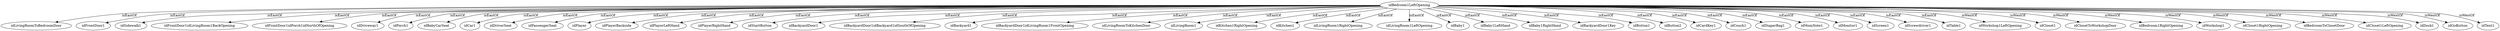 strict digraph  {
idBedroom1LeftOpening [node_type=entity_node];
idLivingRoomToBedroomDoor [node_type=entity_node];
idFrontDoor1 [node_type=entity_node];
idSidewalk1 [node_type=entity_node];
idFrontDoor1idLivingRoom1BackOpening [node_type=entity_node];
idFrontDoor1idPorch1idNorthOfOpening [node_type=entity_node];
idDriveway1 [node_type=entity_node];
idPorch1 [node_type=entity_node];
idBabyCarSeat [node_type=entity_node];
idCar1 [node_type=entity_node];
idDriverSeat [node_type=entity_node];
idPassengerSeat [node_type=entity_node];
idPlayer [node_type=entity_node];
idPlayerBackside [node_type=entity_node];
idPlayerLeftHand [node_type=entity_node];
idPlayerRightHand [node_type=entity_node];
idStartButton [node_type=entity_node];
idBackyardDoor1 [node_type=entity_node];
idBackyardDoor1idBackyard1idSouthOfOpening [node_type=entity_node];
idBackyard1 [node_type=entity_node];
idBackyardDoor1idLivingRoom1FrontOpening [node_type=entity_node];
idLivingRoomToKitchenDoor [node_type=entity_node];
idLivingRoom1 [node_type=entity_node];
idKitchen1RightOpening [node_type=entity_node];
idKitchen1 [node_type=entity_node];
idLivingRoom1RightOpening [node_type=entity_node];
idLivingRoom1LeftOpening [node_type=entity_node];
idBaby1 [node_type=entity_node];
idBaby1LeftHand [node_type=entity_node];
idBaby1RightHand [node_type=entity_node];
idBackyardDoor1Key [node_type=entity_node];
idButton1 [node_type=entity_node];
idButton2 [node_type=entity_node];
idCardKey1 [node_type=entity_node];
idCouch1 [node_type=entity_node];
idDiaperBag1 [node_type=entity_node];
idMomNote1 [node_type=entity_node];
idMonitor1 [node_type=entity_node];
idScreen1 [node_type=entity_node];
idScrewdriver1 [node_type=entity_node];
idTable1 [node_type=entity_node];
idWorkshop1LeftOpening [node_type=entity_node];
idCloset1 [node_type=entity_node];
idClosetToWorkshopDoor [node_type=entity_node];
idBedroom1RightOpening [node_type=entity_node];
idWorkshop1 [node_type=entity_node];
idCloset1RightOpening [node_type=entity_node];
idBedroomToClosetDoor [node_type=entity_node];
idCloset1LeftOpening [node_type=entity_node];
idDock1 [node_type=entity_node];
idGoButton [node_type=entity_node];
idTent1 [node_type=entity_node];
idBedroom1LeftOpening -> idLivingRoomToBedroomDoor  [edge_type=relationship, label=isEastOf];
idBedroom1LeftOpening -> idFrontDoor1  [edge_type=relationship, label=isEastOf];
idBedroom1LeftOpening -> idSidewalk1  [edge_type=relationship, label=isEastOf];
idBedroom1LeftOpening -> idFrontDoor1idLivingRoom1BackOpening  [edge_type=relationship, label=isEastOf];
idBedroom1LeftOpening -> idFrontDoor1idPorch1idNorthOfOpening  [edge_type=relationship, label=isEastOf];
idBedroom1LeftOpening -> idDriveway1  [edge_type=relationship, label=isEastOf];
idBedroom1LeftOpening -> idPorch1  [edge_type=relationship, label=isEastOf];
idBedroom1LeftOpening -> idBabyCarSeat  [edge_type=relationship, label=isEastOf];
idBedroom1LeftOpening -> idCar1  [edge_type=relationship, label=isEastOf];
idBedroom1LeftOpening -> idDriverSeat  [edge_type=relationship, label=isEastOf];
idBedroom1LeftOpening -> idPassengerSeat  [edge_type=relationship, label=isEastOf];
idBedroom1LeftOpening -> idPlayer  [edge_type=relationship, label=isEastOf];
idBedroom1LeftOpening -> idPlayerBackside  [edge_type=relationship, label=isEastOf];
idBedroom1LeftOpening -> idPlayerLeftHand  [edge_type=relationship, label=isEastOf];
idBedroom1LeftOpening -> idPlayerRightHand  [edge_type=relationship, label=isEastOf];
idBedroom1LeftOpening -> idStartButton  [edge_type=relationship, label=isEastOf];
idBedroom1LeftOpening -> idBackyardDoor1  [edge_type=relationship, label=isEastOf];
idBedroom1LeftOpening -> idBackyardDoor1idBackyard1idSouthOfOpening  [edge_type=relationship, label=isEastOf];
idBedroom1LeftOpening -> idBackyard1  [edge_type=relationship, label=isEastOf];
idBedroom1LeftOpening -> idBackyardDoor1idLivingRoom1FrontOpening  [edge_type=relationship, label=isEastOf];
idBedroom1LeftOpening -> idLivingRoomToKitchenDoor  [edge_type=relationship, label=isEastOf];
idBedroom1LeftOpening -> idLivingRoom1  [edge_type=relationship, label=isEastOf];
idBedroom1LeftOpening -> idKitchen1RightOpening  [edge_type=relationship, label=isEastOf];
idBedroom1LeftOpening -> idKitchen1  [edge_type=relationship, label=isEastOf];
idBedroom1LeftOpening -> idLivingRoom1RightOpening  [edge_type=relationship, label=isEastOf];
idBedroom1LeftOpening -> idLivingRoom1LeftOpening  [edge_type=relationship, label=isEastOf];
idBedroom1LeftOpening -> idBaby1  [edge_type=relationship, label=isEastOf];
idBedroom1LeftOpening -> idBaby1LeftHand  [edge_type=relationship, label=isEastOf];
idBedroom1LeftOpening -> idBaby1RightHand  [edge_type=relationship, label=isEastOf];
idBedroom1LeftOpening -> idBackyardDoor1Key  [edge_type=relationship, label=isEastOf];
idBedroom1LeftOpening -> idButton1  [edge_type=relationship, label=isEastOf];
idBedroom1LeftOpening -> idButton2  [edge_type=relationship, label=isEastOf];
idBedroom1LeftOpening -> idCardKey1  [edge_type=relationship, label=isEastOf];
idBedroom1LeftOpening -> idCouch1  [edge_type=relationship, label=isEastOf];
idBedroom1LeftOpening -> idDiaperBag1  [edge_type=relationship, label=isEastOf];
idBedroom1LeftOpening -> idMomNote1  [edge_type=relationship, label=isEastOf];
idBedroom1LeftOpening -> idMonitor1  [edge_type=relationship, label=isEastOf];
idBedroom1LeftOpening -> idScreen1  [edge_type=relationship, label=isEastOf];
idBedroom1LeftOpening -> idScrewdriver1  [edge_type=relationship, label=isEastOf];
idBedroom1LeftOpening -> idTable1  [edge_type=relationship, label=isEastOf];
idBedroom1LeftOpening -> idWorkshop1LeftOpening  [edge_type=relationship, label=isWestOf];
idBedroom1LeftOpening -> idCloset1  [edge_type=relationship, label=isWestOf];
idBedroom1LeftOpening -> idClosetToWorkshopDoor  [edge_type=relationship, label=isWestOf];
idBedroom1LeftOpening -> idBedroom1RightOpening  [edge_type=relationship, label=isWestOf];
idBedroom1LeftOpening -> idWorkshop1  [edge_type=relationship, label=isWestOf];
idBedroom1LeftOpening -> idCloset1RightOpening  [edge_type=relationship, label=isWestOf];
idBedroom1LeftOpening -> idBedroomToClosetDoor  [edge_type=relationship, label=isWestOf];
idBedroom1LeftOpening -> idCloset1LeftOpening  [edge_type=relationship, label=isWestOf];
idBedroom1LeftOpening -> idDock1  [edge_type=relationship, label=isWestOf];
idBedroom1LeftOpening -> idGoButton  [edge_type=relationship, label=isWestOf];
idBedroom1LeftOpening -> idTent1  [edge_type=relationship, label=isWestOf];
}

